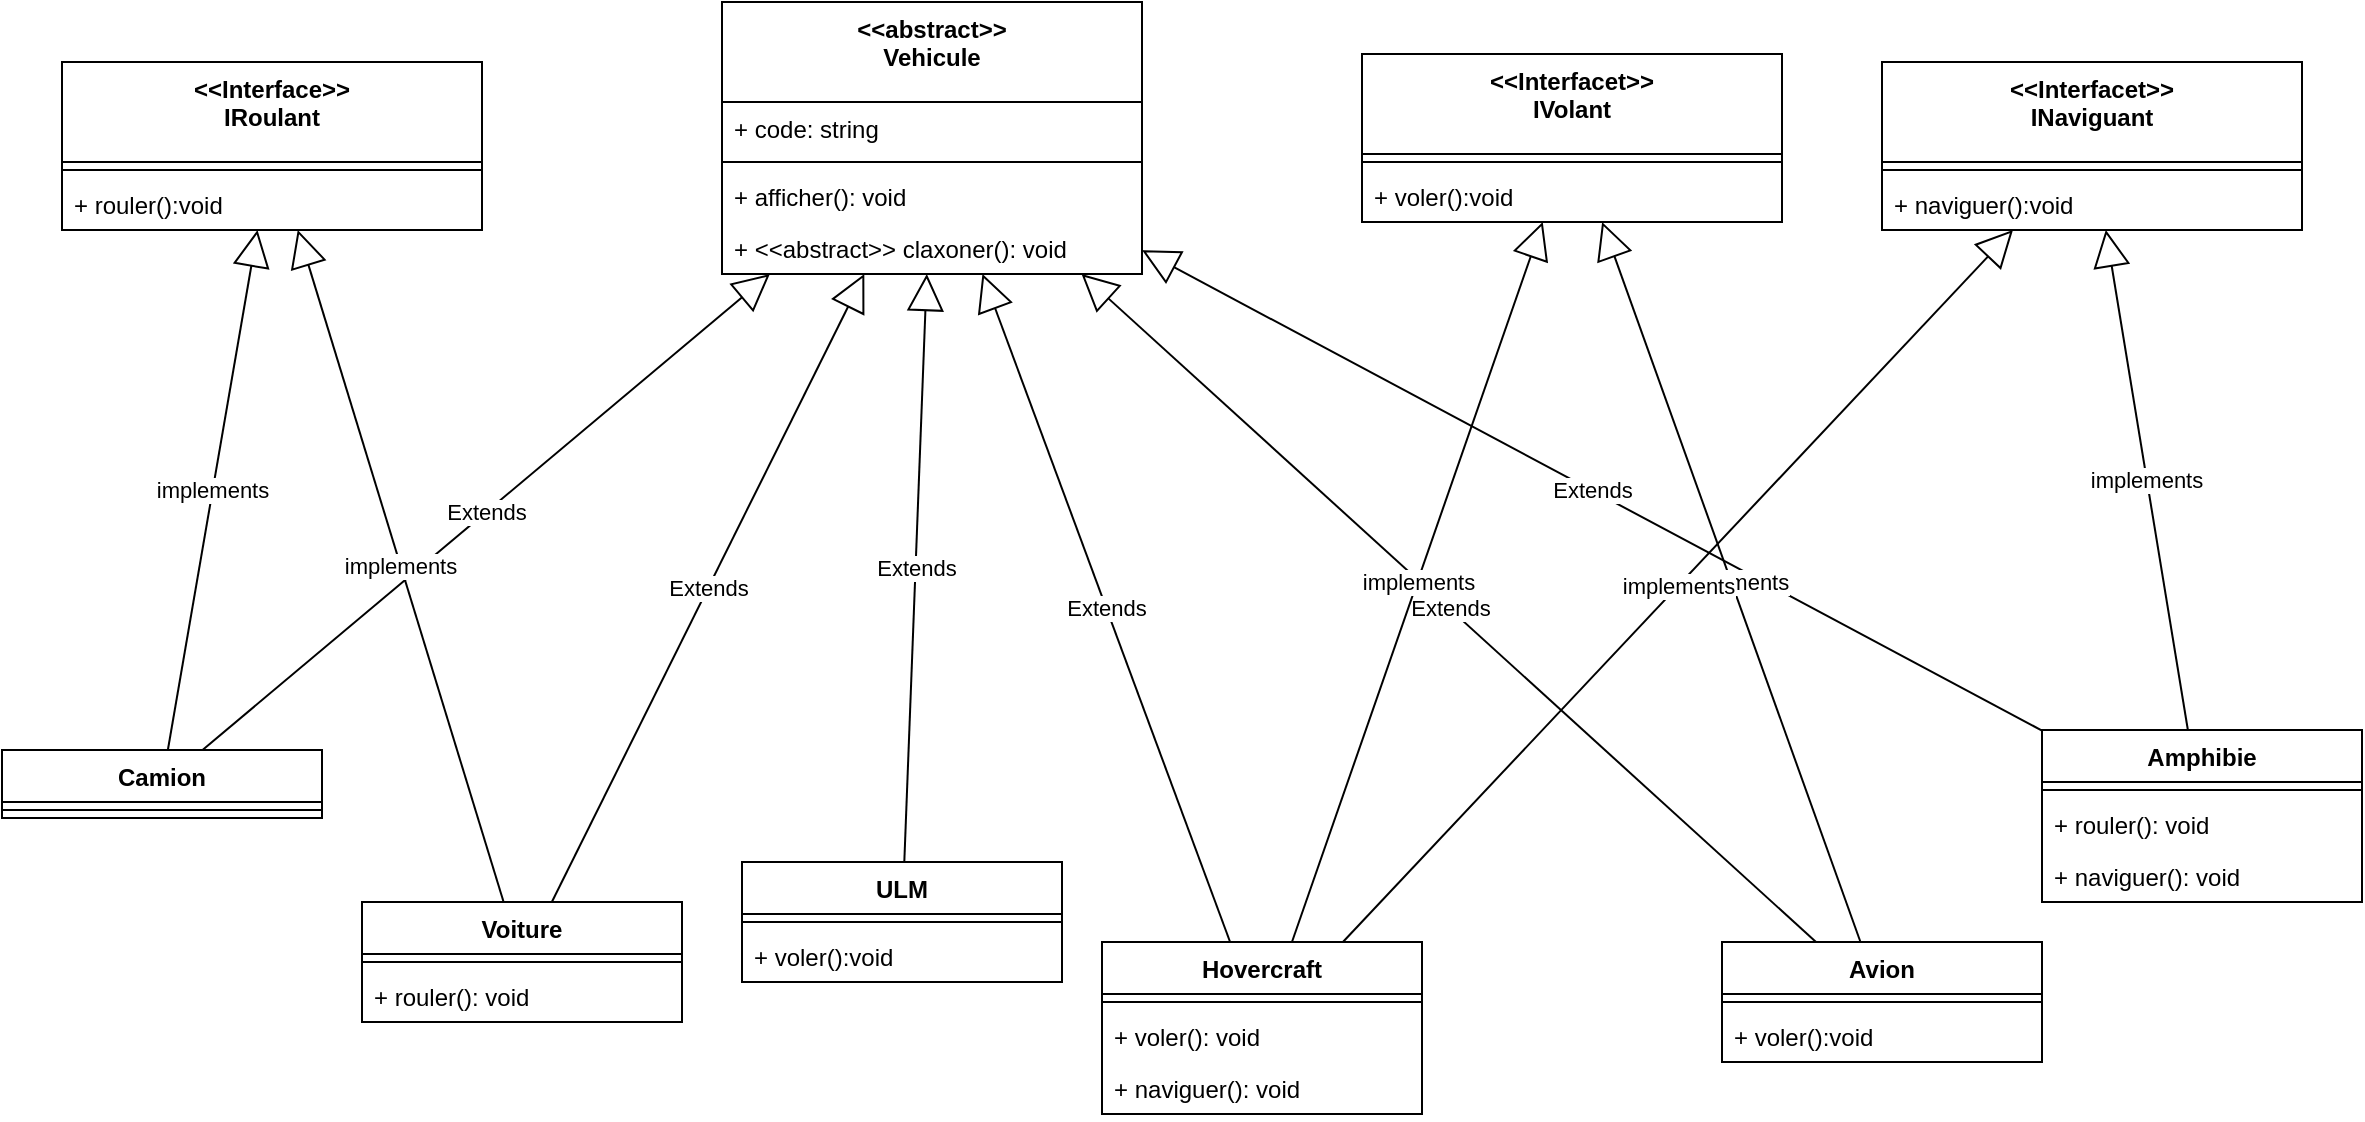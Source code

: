 <mxfile>
    <diagram id="SATDusXzAfIaOIEmE3iv" name="Page-1">
        <mxGraphModel dx="1974" dy="1618" grid="1" gridSize="10" guides="1" tooltips="1" connect="1" arrows="1" fold="1" page="1" pageScale="1" pageWidth="850" pageHeight="1100" math="0" shadow="0">
            <root>
                <mxCell id="0"/>
                <mxCell id="1" parent="0"/>
                <mxCell id="2" value="Amphibie" style="swimlane;fontStyle=1;align=center;verticalAlign=top;childLayout=stackLayout;horizontal=1;startSize=26;horizontalStack=0;resizeParent=1;resizeParentMax=0;resizeLast=0;collapsible=1;marginBottom=0;" vertex="1" parent="1">
                    <mxGeometry x="950" y="164" width="160" height="86" as="geometry"/>
                </mxCell>
                <mxCell id="4" value="" style="line;strokeWidth=1;fillColor=none;align=left;verticalAlign=middle;spacingTop=-1;spacingLeft=3;spacingRight=3;rotatable=0;labelPosition=right;points=[];portConstraint=eastwest;strokeColor=inherit;" vertex="1" parent="2">
                    <mxGeometry y="26" width="160" height="8" as="geometry"/>
                </mxCell>
                <mxCell id="5" value="+ rouler(): void" style="text;strokeColor=none;fillColor=none;align=left;verticalAlign=top;spacingLeft=4;spacingRight=4;overflow=hidden;rotatable=0;points=[[0,0.5],[1,0.5]];portConstraint=eastwest;" vertex="1" parent="2">
                    <mxGeometry y="34" width="160" height="26" as="geometry"/>
                </mxCell>
                <mxCell id="22" value="+ naviguer(): void" style="text;strokeColor=none;fillColor=none;align=left;verticalAlign=top;spacingLeft=4;spacingRight=4;overflow=hidden;rotatable=0;points=[[0,0.5],[1,0.5]];portConstraint=eastwest;" vertex="1" parent="2">
                    <mxGeometry y="60" width="160" height="26" as="geometry"/>
                </mxCell>
                <mxCell id="6" value="Avion" style="swimlane;fontStyle=1;align=center;verticalAlign=top;childLayout=stackLayout;horizontal=1;startSize=26;horizontalStack=0;resizeParent=1;resizeParentMax=0;resizeLast=0;collapsible=1;marginBottom=0;" vertex="1" parent="1">
                    <mxGeometry x="790" y="270" width="160" height="60" as="geometry"/>
                </mxCell>
                <mxCell id="8" value="" style="line;strokeWidth=1;fillColor=none;align=left;verticalAlign=middle;spacingTop=-1;spacingLeft=3;spacingRight=3;rotatable=0;labelPosition=right;points=[];portConstraint=eastwest;strokeColor=inherit;" vertex="1" parent="6">
                    <mxGeometry y="26" width="160" height="8" as="geometry"/>
                </mxCell>
                <mxCell id="9" value="+ voler():void" style="text;strokeColor=none;fillColor=none;align=left;verticalAlign=top;spacingLeft=4;spacingRight=4;overflow=hidden;rotatable=0;points=[[0,0.5],[1,0.5]];portConstraint=eastwest;" vertex="1" parent="6">
                    <mxGeometry y="34" width="160" height="26" as="geometry"/>
                </mxCell>
                <mxCell id="10" value="Camion" style="swimlane;fontStyle=1;align=center;verticalAlign=top;childLayout=stackLayout;horizontal=1;startSize=26;horizontalStack=0;resizeParent=1;resizeParentMax=0;resizeLast=0;collapsible=1;marginBottom=0;" vertex="1" parent="1">
                    <mxGeometry x="-70" y="174" width="160" height="34" as="geometry"/>
                </mxCell>
                <mxCell id="12" value="" style="line;strokeWidth=1;fillColor=none;align=left;verticalAlign=middle;spacingTop=-1;spacingLeft=3;spacingRight=3;rotatable=0;labelPosition=right;points=[];portConstraint=eastwest;strokeColor=inherit;" vertex="1" parent="10">
                    <mxGeometry y="26" width="160" height="8" as="geometry"/>
                </mxCell>
                <mxCell id="14" value="ULM" style="swimlane;fontStyle=1;align=center;verticalAlign=top;childLayout=stackLayout;horizontal=1;startSize=26;horizontalStack=0;resizeParent=1;resizeParentMax=0;resizeLast=0;collapsible=1;marginBottom=0;" vertex="1" parent="1">
                    <mxGeometry x="300" y="230" width="160" height="60" as="geometry"/>
                </mxCell>
                <mxCell id="16" value="" style="line;strokeWidth=1;fillColor=none;align=left;verticalAlign=middle;spacingTop=-1;spacingLeft=3;spacingRight=3;rotatable=0;labelPosition=right;points=[];portConstraint=eastwest;strokeColor=inherit;" vertex="1" parent="14">
                    <mxGeometry y="26" width="160" height="8" as="geometry"/>
                </mxCell>
                <mxCell id="17" value="+ voler():void" style="text;strokeColor=none;fillColor=none;align=left;verticalAlign=top;spacingLeft=4;spacingRight=4;overflow=hidden;rotatable=0;points=[[0,0.5],[1,0.5]];portConstraint=eastwest;" vertex="1" parent="14">
                    <mxGeometry y="34" width="160" height="26" as="geometry"/>
                </mxCell>
                <mxCell id="18" value="Voiture" style="swimlane;fontStyle=1;align=center;verticalAlign=top;childLayout=stackLayout;horizontal=1;startSize=26;horizontalStack=0;resizeParent=1;resizeParentMax=0;resizeLast=0;collapsible=1;marginBottom=0;" vertex="1" parent="1">
                    <mxGeometry x="110" y="250" width="160" height="60" as="geometry"/>
                </mxCell>
                <mxCell id="20" value="" style="line;strokeWidth=1;fillColor=none;align=left;verticalAlign=middle;spacingTop=-1;spacingLeft=3;spacingRight=3;rotatable=0;labelPosition=right;points=[];portConstraint=eastwest;strokeColor=inherit;" vertex="1" parent="18">
                    <mxGeometry y="26" width="160" height="8" as="geometry"/>
                </mxCell>
                <mxCell id="21" value="+ rouler(): void" style="text;strokeColor=none;fillColor=none;align=left;verticalAlign=top;spacingLeft=4;spacingRight=4;overflow=hidden;rotatable=0;points=[[0,0.5],[1,0.5]];portConstraint=eastwest;" vertex="1" parent="18">
                    <mxGeometry y="34" width="160" height="26" as="geometry"/>
                </mxCell>
                <mxCell id="23" value="Hovercraft" style="swimlane;fontStyle=1;align=center;verticalAlign=top;childLayout=stackLayout;horizontal=1;startSize=26;horizontalStack=0;resizeParent=1;resizeParentMax=0;resizeLast=0;collapsible=1;marginBottom=0;" vertex="1" parent="1">
                    <mxGeometry x="480" y="270" width="160" height="86" as="geometry"/>
                </mxCell>
                <mxCell id="25" value="" style="line;strokeWidth=1;fillColor=none;align=left;verticalAlign=middle;spacingTop=-1;spacingLeft=3;spacingRight=3;rotatable=0;labelPosition=right;points=[];portConstraint=eastwest;strokeColor=inherit;" vertex="1" parent="23">
                    <mxGeometry y="26" width="160" height="8" as="geometry"/>
                </mxCell>
                <mxCell id="26" value="+ voler(): void" style="text;strokeColor=none;fillColor=none;align=left;verticalAlign=top;spacingLeft=4;spacingRight=4;overflow=hidden;rotatable=0;points=[[0,0.5],[1,0.5]];portConstraint=eastwest;" vertex="1" parent="23">
                    <mxGeometry y="34" width="160" height="26" as="geometry"/>
                </mxCell>
                <mxCell id="27" value="+ naviguer(): void" style="text;strokeColor=none;fillColor=none;align=left;verticalAlign=top;spacingLeft=4;spacingRight=4;overflow=hidden;rotatable=0;points=[[0,0.5],[1,0.5]];portConstraint=eastwest;" vertex="1" parent="23">
                    <mxGeometry y="60" width="160" height="26" as="geometry"/>
                </mxCell>
                <mxCell id="33" value="Extends" style="endArrow=block;endSize=16;endFill=0;html=1;" edge="1" parent="1" source="10" target="46">
                    <mxGeometry width="160" relative="1" as="geometry">
                        <mxPoint x="430" y="180" as="sourcePoint"/>
                        <mxPoint x="245.537" y="14" as="targetPoint"/>
                    </mxGeometry>
                </mxCell>
                <mxCell id="34" value="Extends" style="endArrow=block;endSize=16;endFill=0;html=1;" edge="1" parent="1" source="18" target="46">
                    <mxGeometry width="160" relative="1" as="geometry">
                        <mxPoint x="72.174" y="184" as="sourcePoint"/>
                        <mxPoint x="290.377" y="14" as="targetPoint"/>
                    </mxGeometry>
                </mxCell>
                <mxCell id="35" value="Extends" style="endArrow=block;endSize=16;endFill=0;html=1;" edge="1" parent="1" source="14" target="46">
                    <mxGeometry width="160" relative="1" as="geometry">
                        <mxPoint x="216.154" y="260" as="sourcePoint"/>
                        <mxPoint x="322.215" y="14" as="targetPoint"/>
                    </mxGeometry>
                </mxCell>
                <mxCell id="36" value="Extends" style="endArrow=block;endSize=16;endFill=0;html=1;" edge="1" parent="1" source="6" target="46">
                    <mxGeometry width="160" relative="1" as="geometry">
                        <mxPoint x="383.75" y="240" as="sourcePoint"/>
                        <mxPoint x="383.945" y="14" as="targetPoint"/>
                    </mxGeometry>
                </mxCell>
                <mxCell id="37" value="Extends" style="endArrow=block;endSize=16;endFill=0;html=1;" edge="1" parent="1" source="2" target="46">
                    <mxGeometry width="160" relative="1" as="geometry">
                        <mxPoint x="512.857" y="140" as="sourcePoint"/>
                        <mxPoint x="390" y="-6.167" as="targetPoint"/>
                    </mxGeometry>
                </mxCell>
                <mxCell id="41" value="Extends" style="endArrow=block;endSize=16;endFill=0;html=1;" edge="1" parent="1" source="23" target="46">
                    <mxGeometry width="160" relative="1" as="geometry">
                        <mxPoint x="710" y="172.244" as="sourcePoint"/>
                        <mxPoint x="347.037" y="14" as="targetPoint"/>
                    </mxGeometry>
                </mxCell>
                <mxCell id="46" value="&lt;&lt;abstract&gt;&gt;&#10;Vehicule" style="swimlane;fontStyle=1;align=center;verticalAlign=top;childLayout=stackLayout;horizontal=1;startSize=50;horizontalStack=0;resizeParent=1;resizeParentMax=0;resizeLast=0;collapsible=1;marginBottom=0;" vertex="1" parent="1">
                    <mxGeometry x="290" y="-200" width="210" height="136" as="geometry"/>
                </mxCell>
                <mxCell id="47" value="+ code: string" style="text;strokeColor=none;fillColor=none;align=left;verticalAlign=top;spacingLeft=4;spacingRight=4;overflow=hidden;rotatable=0;points=[[0,0.5],[1,0.5]];portConstraint=eastwest;" vertex="1" parent="46">
                    <mxGeometry y="50" width="210" height="26" as="geometry"/>
                </mxCell>
                <mxCell id="48" value="" style="line;strokeWidth=1;fillColor=none;align=left;verticalAlign=middle;spacingTop=-1;spacingLeft=3;spacingRight=3;rotatable=0;labelPosition=right;points=[];portConstraint=eastwest;strokeColor=inherit;" vertex="1" parent="46">
                    <mxGeometry y="76" width="210" height="8" as="geometry"/>
                </mxCell>
                <mxCell id="49" value="+ afficher(): void" style="text;strokeColor=none;fillColor=none;align=left;verticalAlign=top;spacingLeft=4;spacingRight=4;overflow=hidden;rotatable=0;points=[[0,0.5],[1,0.5]];portConstraint=eastwest;" vertex="1" parent="46">
                    <mxGeometry y="84" width="210" height="26" as="geometry"/>
                </mxCell>
                <mxCell id="50" value="+ &lt;&lt;abstract&gt;&gt; claxoner(): void" style="text;strokeColor=none;fillColor=none;align=left;verticalAlign=top;spacingLeft=4;spacingRight=4;overflow=hidden;rotatable=0;points=[[0,0.5],[1,0.5]];portConstraint=eastwest;" vertex="1" parent="46">
                    <mxGeometry y="110" width="210" height="26" as="geometry"/>
                </mxCell>
                <mxCell id="51" value="&lt;&lt;Interface&gt;&gt;&#10;IRoulant" style="swimlane;fontStyle=1;align=center;verticalAlign=top;childLayout=stackLayout;horizontal=1;startSize=50;horizontalStack=0;resizeParent=1;resizeParentMax=0;resizeLast=0;collapsible=1;marginBottom=0;" vertex="1" parent="1">
                    <mxGeometry x="-40" y="-170" width="210" height="84" as="geometry"/>
                </mxCell>
                <mxCell id="53" value="" style="line;strokeWidth=1;fillColor=none;align=left;verticalAlign=middle;spacingTop=-1;spacingLeft=3;spacingRight=3;rotatable=0;labelPosition=right;points=[];portConstraint=eastwest;strokeColor=inherit;" vertex="1" parent="51">
                    <mxGeometry y="50" width="210" height="8" as="geometry"/>
                </mxCell>
                <mxCell id="55" value="+ rouler():void" style="text;strokeColor=none;fillColor=none;align=left;verticalAlign=top;spacingLeft=4;spacingRight=4;overflow=hidden;rotatable=0;points=[[0,0.5],[1,0.5]];portConstraint=eastwest;" vertex="1" parent="51">
                    <mxGeometry y="58" width="210" height="26" as="geometry"/>
                </mxCell>
                <mxCell id="56" value="&lt;&lt;Interfacet&gt;&gt;&#10;IVolant" style="swimlane;fontStyle=1;align=center;verticalAlign=top;childLayout=stackLayout;horizontal=1;startSize=50;horizontalStack=0;resizeParent=1;resizeParentMax=0;resizeLast=0;collapsible=1;marginBottom=0;" vertex="1" parent="1">
                    <mxGeometry x="610" y="-174" width="210" height="84" as="geometry"/>
                </mxCell>
                <mxCell id="57" value="" style="line;strokeWidth=1;fillColor=none;align=left;verticalAlign=middle;spacingTop=-1;spacingLeft=3;spacingRight=3;rotatable=0;labelPosition=right;points=[];portConstraint=eastwest;strokeColor=inherit;" vertex="1" parent="56">
                    <mxGeometry y="50" width="210" height="8" as="geometry"/>
                </mxCell>
                <mxCell id="58" value="+ voler():void" style="text;strokeColor=none;fillColor=none;align=left;verticalAlign=top;spacingLeft=4;spacingRight=4;overflow=hidden;rotatable=0;points=[[0,0.5],[1,0.5]];portConstraint=eastwest;" vertex="1" parent="56">
                    <mxGeometry y="58" width="210" height="26" as="geometry"/>
                </mxCell>
                <mxCell id="59" value="&lt;&lt;Interfacet&gt;&gt;&#10;INaviguant" style="swimlane;fontStyle=1;align=center;verticalAlign=top;childLayout=stackLayout;horizontal=1;startSize=50;horizontalStack=0;resizeParent=1;resizeParentMax=0;resizeLast=0;collapsible=1;marginBottom=0;" vertex="1" parent="1">
                    <mxGeometry x="870" y="-170" width="210" height="84" as="geometry"/>
                </mxCell>
                <mxCell id="60" value="" style="line;strokeWidth=1;fillColor=none;align=left;verticalAlign=middle;spacingTop=-1;spacingLeft=3;spacingRight=3;rotatable=0;labelPosition=right;points=[];portConstraint=eastwest;strokeColor=inherit;" vertex="1" parent="59">
                    <mxGeometry y="50" width="210" height="8" as="geometry"/>
                </mxCell>
                <mxCell id="61" value="+ naviguer():void" style="text;strokeColor=none;fillColor=none;align=left;verticalAlign=top;spacingLeft=4;spacingRight=4;overflow=hidden;rotatable=0;points=[[0,0.5],[1,0.5]];portConstraint=eastwest;" vertex="1" parent="59">
                    <mxGeometry y="58" width="210" height="26" as="geometry"/>
                </mxCell>
                <mxCell id="62" value="implements" style="endArrow=block;endSize=16;endFill=0;html=1;" edge="1" parent="1" source="10" target="51">
                    <mxGeometry width="160" relative="1" as="geometry">
                        <mxPoint x="40.263" y="184" as="sourcePoint"/>
                        <mxPoint x="323.947" y="-54.0" as="targetPoint"/>
                    </mxGeometry>
                </mxCell>
                <mxCell id="63" value="implements" style="endArrow=block;endSize=16;endFill=0;html=1;" edge="1" parent="1" source="18" target="51">
                    <mxGeometry width="160" relative="1" as="geometry">
                        <mxPoint x="22.931" y="184" as="sourcePoint"/>
                        <mxPoint x="67.759" y="-76" as="targetPoint"/>
                    </mxGeometry>
                </mxCell>
                <mxCell id="64" value="implements" style="endArrow=block;endSize=16;endFill=0;html=1;" edge="1" parent="1" source="6" target="56">
                    <mxGeometry width="160" relative="1" as="geometry">
                        <mxPoint x="190.809" y="260" as="sourcePoint"/>
                        <mxPoint x="87.868" y="-76" as="targetPoint"/>
                    </mxGeometry>
                </mxCell>
                <mxCell id="65" value="implements" style="endArrow=block;endSize=16;endFill=0;html=1;" edge="1" parent="1" source="23" target="56">
                    <mxGeometry width="160" relative="1" as="geometry">
                        <mxPoint x="639.135" y="160" as="sourcePoint"/>
                        <mxPoint x="712.212" y="-80" as="targetPoint"/>
                    </mxGeometry>
                </mxCell>
                <mxCell id="66" value="implements" style="endArrow=block;endSize=16;endFill=0;html=1;" edge="1" parent="1" source="23" target="59">
                    <mxGeometry width="160" relative="1" as="geometry">
                        <mxPoint x="584.978" y="280" as="sourcePoint"/>
                        <mxPoint x="710.371" y="-80" as="targetPoint"/>
                    </mxGeometry>
                </mxCell>
                <mxCell id="67" value="implements" style="endArrow=block;endSize=16;endFill=0;html=1;" edge="1" parent="1" source="2" target="59">
                    <mxGeometry width="160" relative="1" as="geometry">
                        <mxPoint x="610.465" y="280" as="sourcePoint"/>
                        <mxPoint x="945.476" y="-76" as="targetPoint"/>
                    </mxGeometry>
                </mxCell>
            </root>
        </mxGraphModel>
    </diagram>
</mxfile>
